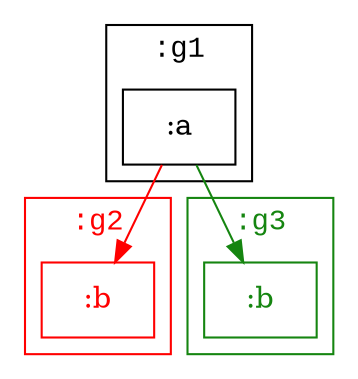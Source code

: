 digraph D {
    subgraph cluster_node1 { /* :g1 */
        label=":g1";
        shape="rectangle";
        fontname="Courier New";
        
        node2 [shape="rectangle",label=":a"]
    }
    
    subgraph cluster_node3 { /* :g2 */
        label=":g2";
        shape="rectangle";
        fontname="Courier New";
        color="#ff0000";
        fontcolor="#ff0000";
        
        node4 [color="#ff0000",fontcolor="#ff0000",shape="rectangle",label=":b"]
    }
    
    subgraph cluster_node5 { /* :g3 */
        label=":g3";
        shape="rectangle";
        fontname="Courier New";
        color="#158510";
        fontcolor="#158510";
        
        node6 [color="#158510",fontcolor="#158510",shape="rectangle",label=":b"]
    }
    
    node2 -> node4 [color="#ff0000",]
    node2 -> node6 [color="#158510",]
}
